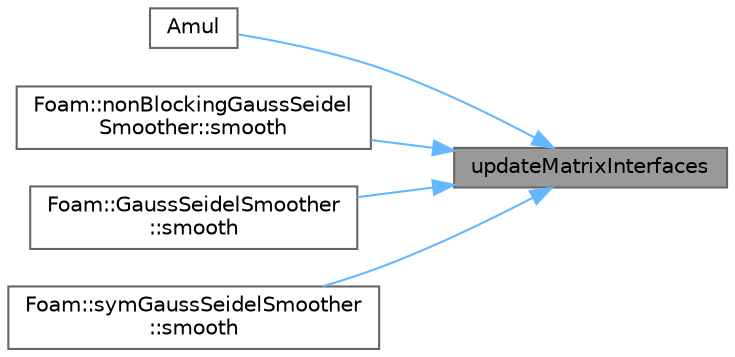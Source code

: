digraph "updateMatrixInterfaces"
{
 // LATEX_PDF_SIZE
  bgcolor="transparent";
  edge [fontname=Helvetica,fontsize=10,labelfontname=Helvetica,labelfontsize=10];
  node [fontname=Helvetica,fontsize=10,shape=box,height=0.2,width=0.4];
  rankdir="RL";
  Node1 [id="Node000001",label="updateMatrixInterfaces",height=0.2,width=0.4,color="gray40", fillcolor="grey60", style="filled", fontcolor="black",tooltip=" "];
  Node1 -> Node2 [id="edge1_Node000001_Node000002",dir="back",color="steelblue1",style="solid",tooltip=" "];
  Node2 [id="Node000002",label="Amul",height=0.2,width=0.4,color="grey40", fillcolor="white", style="filled",URL="$classFoam_1_1lduMatrix.html#ac10931f3708515100a9efa4073da5086",tooltip=" "];
  Node1 -> Node3 [id="edge2_Node000001_Node000003",dir="back",color="steelblue1",style="solid",tooltip=" "];
  Node3 [id="Node000003",label="Foam::nonBlockingGaussSeidel\lSmoother::smooth",height=0.2,width=0.4,color="grey40", fillcolor="white", style="filled",URL="$classFoam_1_1nonBlockingGaussSeidelSmoother.html#a75c8110d125cd9ca286365c7ee595f7e",tooltip=" "];
  Node1 -> Node4 [id="edge3_Node000001_Node000004",dir="back",color="steelblue1",style="solid",tooltip=" "];
  Node4 [id="Node000004",label="Foam::GaussSeidelSmoother\l::smooth",height=0.2,width=0.4,color="grey40", fillcolor="white", style="filled",URL="$classFoam_1_1GaussSeidelSmoother.html#a247ff1bb89ad22d6f30ca02a06b5cc9b",tooltip=" "];
  Node1 -> Node5 [id="edge4_Node000001_Node000005",dir="back",color="steelblue1",style="solid",tooltip=" "];
  Node5 [id="Node000005",label="Foam::symGaussSeidelSmoother\l::smooth",height=0.2,width=0.4,color="grey40", fillcolor="white", style="filled",URL="$classFoam_1_1symGaussSeidelSmoother.html#a247ff1bb89ad22d6f30ca02a06b5cc9b",tooltip=" "];
}
